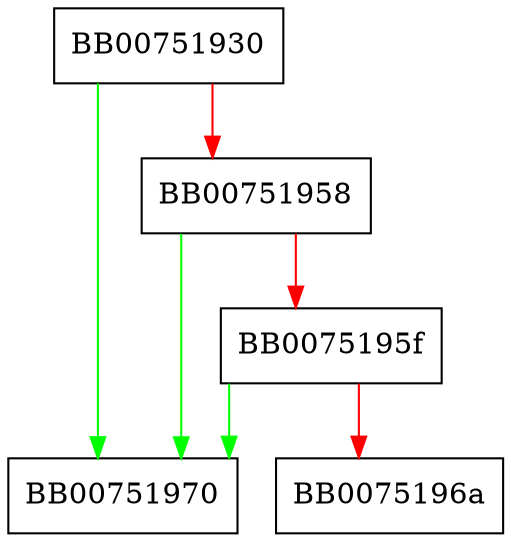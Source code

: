digraph ossl_ec_GF2m_simple_group_init {
  node [shape="box"];
  graph [splines=ortho];
  BB00751930 -> BB00751970 [color="green"];
  BB00751930 -> BB00751958 [color="red"];
  BB00751958 -> BB00751970 [color="green"];
  BB00751958 -> BB0075195f [color="red"];
  BB0075195f -> BB00751970 [color="green"];
  BB0075195f -> BB0075196a [color="red"];
}